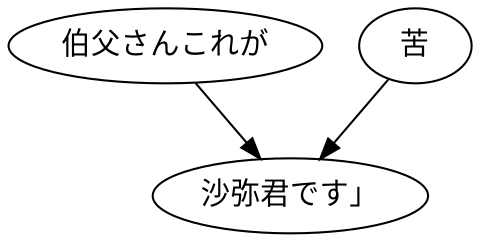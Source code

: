 digraph graph5904 {
	node0 [label="伯父さんこれが"];
	node1 [label="苦"];
	node2 [label="沙弥君です」"];
	node0 -> node2;
	node1 -> node2;
}

